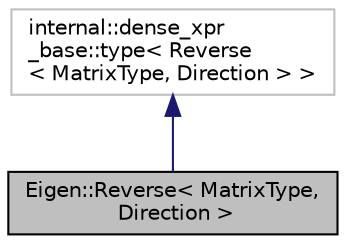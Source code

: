 digraph "Eigen::Reverse&lt; MatrixType, Direction &gt;"
{
  edge [fontname="Helvetica",fontsize="10",labelfontname="Helvetica",labelfontsize="10"];
  node [fontname="Helvetica",fontsize="10",shape=record];
  Node1 [label="Eigen::Reverse\< MatrixType,\l Direction \>",height=0.2,width=0.4,color="black", fillcolor="grey75", style="filled" fontcolor="black"];
  Node2 -> Node1 [dir="back",color="midnightblue",fontsize="10",style="solid",fontname="Helvetica"];
  Node2 [label="internal::dense_xpr\l_base::type\< Reverse\l\< MatrixType, Direction \> \>",height=0.2,width=0.4,color="grey75", fillcolor="white", style="filled"];
}
